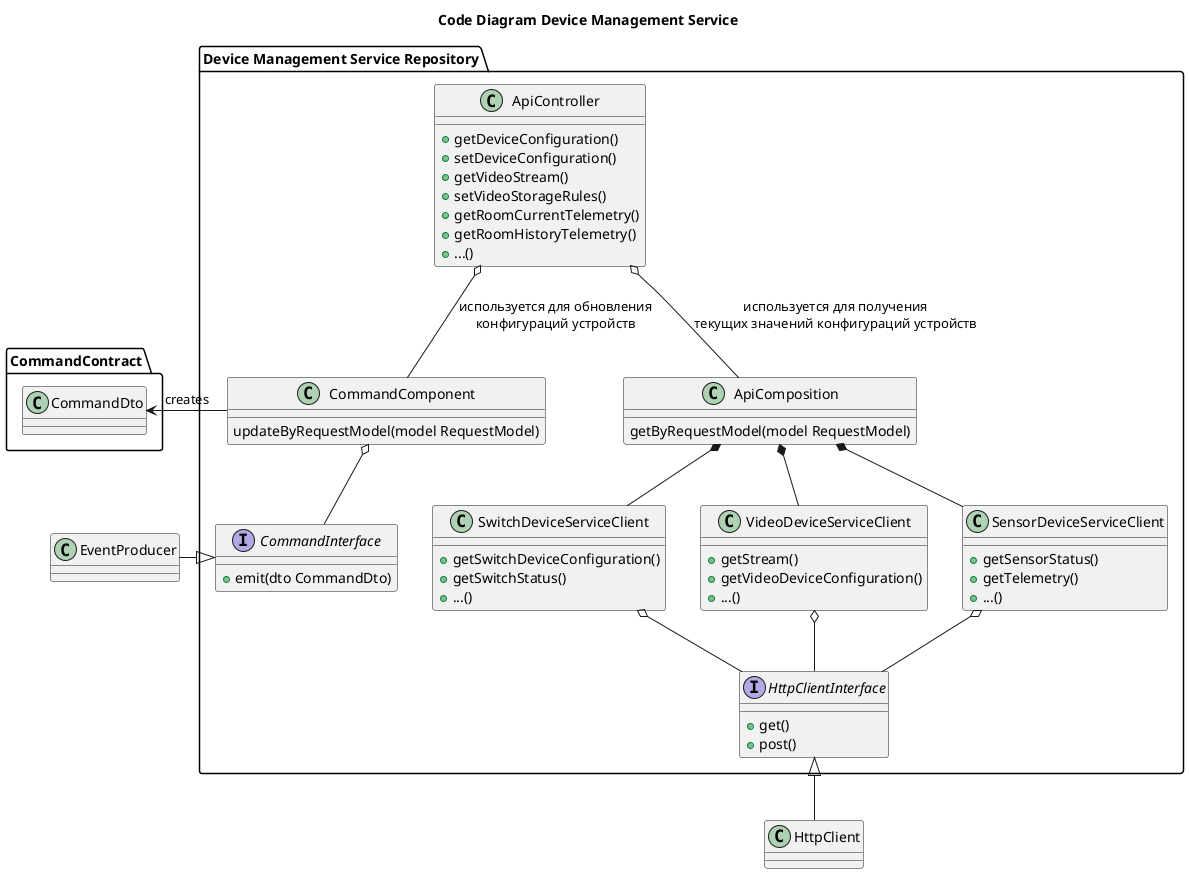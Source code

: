 @startuml
title Code Diagram Device Management Service
package "Device Management Service Repository" {
    interface HttpClientInterface {
        +get()
        +post()
    }

    interface CommandInterface {
        + emit(dto CommandDto)
    }
    class ApiController {
        + getDeviceConfiguration()
        + setDeviceConfiguration()
        + getVideoStream()
        + setVideoStorageRules()
        + getRoomCurrentTelemetry()
        + getRoomHistoryTelemetry()
        + ...()
    }
    class CommandComponent {
        updateByRequestModel(model RequestModel)
    }
    class ApiComposition {
        getByRequestModel(model RequestModel)
    }
    class SwitchDeviceServiceClient {
        + getSwitchDeviceConfiguration()
        + getSwitchStatus()
        + ...()
    }
    class VideoDeviceServiceClient {
        + getStream()
        + getVideoDeviceConfiguration()
        + ...()
    }
    class SensorDeviceServiceClient {
        + getSensorStatus()
        + getTelemetry()
        + ...()
    }
}

package CommandContract {
    class CommandDto
}
class HttpClient
class EventProducer
CommandDto <- CommandComponent : creates
HttpClientInterface <|-- HttpClient
CommandInterface <|-left- EventProducer
CommandComponent o-- CommandInterface
ApiController o-- CommandComponent : используется для обновления\nконфигураций устройств

ApiController o-- ApiComposition: используется для получения\nтекущих значений конфигураций устройств
ApiComposition *-- SensorDeviceServiceClient
ApiComposition *-- SwitchDeviceServiceClient
ApiComposition *-- VideoDeviceServiceClient

SensorDeviceServiceClient o-- HttpClientInterface
SwitchDeviceServiceClient o-- HttpClientInterface
VideoDeviceServiceClient o-- HttpClientInterface

@enduml
